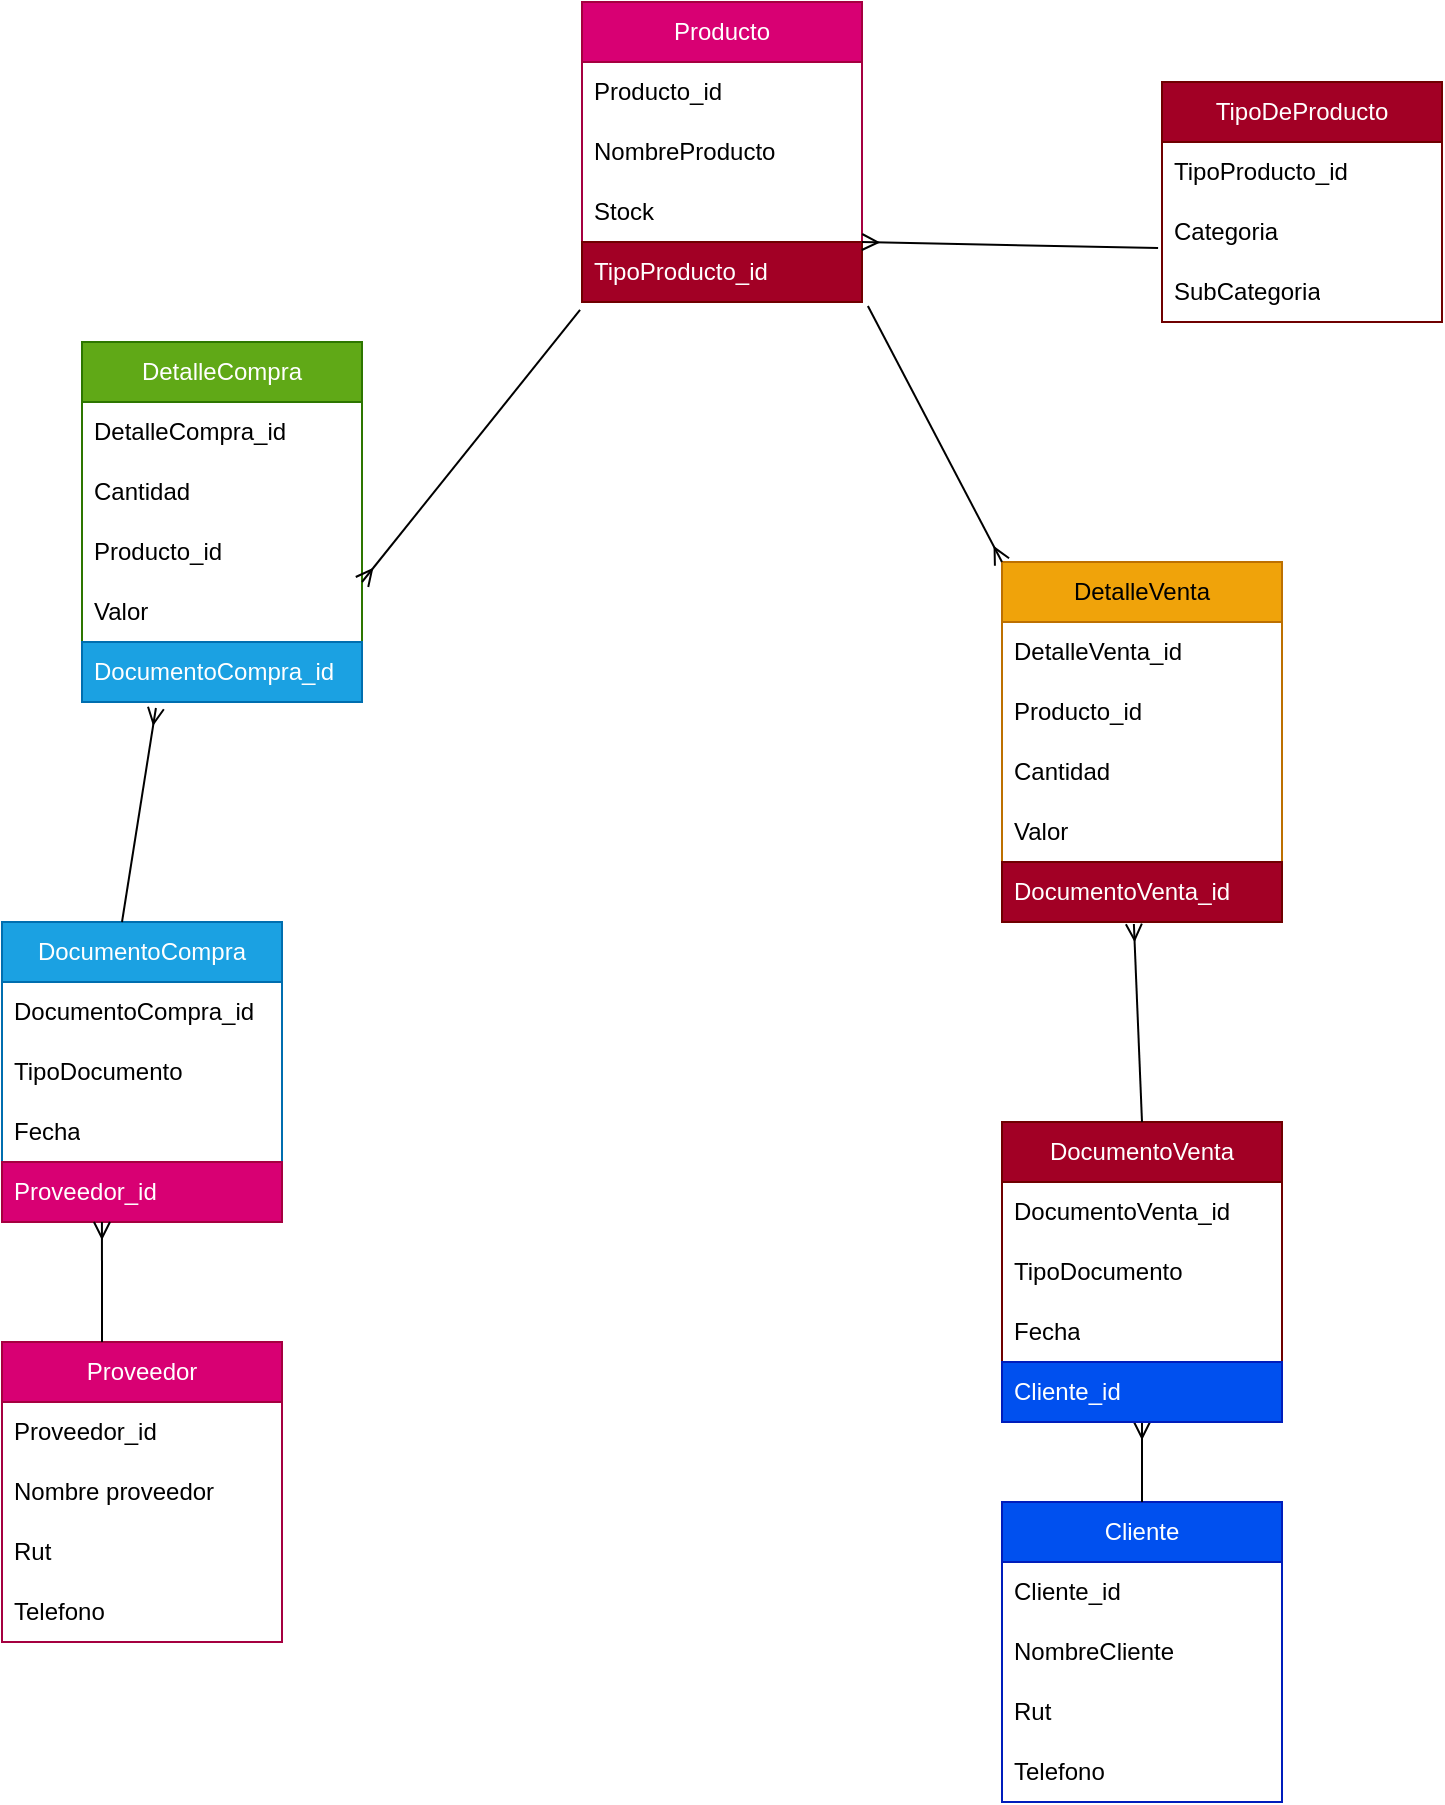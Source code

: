 <mxfile version="20.5.3" type="device"><diagram id="zVhs5ca8blYgeIDoW-gW" name="Página-1"><mxGraphModel dx="868" dy="425" grid="1" gridSize="10" guides="1" tooltips="1" connect="1" arrows="1" fold="1" page="1" pageScale="1" pageWidth="827" pageHeight="1169" math="0" shadow="0"><root><mxCell id="0"/><mxCell id="1" parent="0"/><mxCell id="OWH2gySz48yETopRPIiV-1" value="Proveedor" style="swimlane;fontStyle=0;childLayout=stackLayout;horizontal=1;startSize=30;horizontalStack=0;resizeParent=1;resizeParentMax=0;resizeLast=0;collapsible=1;marginBottom=0;whiteSpace=wrap;html=1;fillColor=#d80073;fontColor=#ffffff;strokeColor=#A50040;" parent="1" vertex="1"><mxGeometry x="60" y="720" width="140" height="150" as="geometry"/></mxCell><mxCell id="OWH2gySz48yETopRPIiV-2" value="Proveedor_id" style="text;strokeColor=none;fillColor=none;align=left;verticalAlign=middle;spacingLeft=4;spacingRight=4;overflow=hidden;points=[[0,0.5],[1,0.5]];portConstraint=eastwest;rotatable=0;whiteSpace=wrap;html=1;" parent="OWH2gySz48yETopRPIiV-1" vertex="1"><mxGeometry y="30" width="140" height="30" as="geometry"/></mxCell><mxCell id="OWH2gySz48yETopRPIiV-3" value="Nombre proveedor" style="text;strokeColor=none;fillColor=none;align=left;verticalAlign=middle;spacingLeft=4;spacingRight=4;overflow=hidden;points=[[0,0.5],[1,0.5]];portConstraint=eastwest;rotatable=0;whiteSpace=wrap;html=1;" parent="OWH2gySz48yETopRPIiV-1" vertex="1"><mxGeometry y="60" width="140" height="30" as="geometry"/></mxCell><mxCell id="OWH2gySz48yETopRPIiV-4" value="Rut" style="text;strokeColor=none;fillColor=none;align=left;verticalAlign=middle;spacingLeft=4;spacingRight=4;overflow=hidden;points=[[0,0.5],[1,0.5]];portConstraint=eastwest;rotatable=0;whiteSpace=wrap;html=1;" parent="OWH2gySz48yETopRPIiV-1" vertex="1"><mxGeometry y="90" width="140" height="30" as="geometry"/></mxCell><mxCell id="OWH2gySz48yETopRPIiV-46" value="Telefono" style="text;strokeColor=none;fillColor=none;align=left;verticalAlign=middle;spacingLeft=4;spacingRight=4;overflow=hidden;points=[[0,0.5],[1,0.5]];portConstraint=eastwest;rotatable=0;whiteSpace=wrap;html=1;" parent="OWH2gySz48yETopRPIiV-1" vertex="1"><mxGeometry y="120" width="140" height="30" as="geometry"/></mxCell><mxCell id="OWH2gySz48yETopRPIiV-5" value="Producto" style="swimlane;fontStyle=0;childLayout=stackLayout;horizontal=1;startSize=30;horizontalStack=0;resizeParent=1;resizeParentMax=0;resizeLast=0;collapsible=1;marginBottom=0;whiteSpace=wrap;html=1;fillColor=#d80073;fontColor=#ffffff;strokeColor=#A50040;" parent="1" vertex="1"><mxGeometry x="350" y="50" width="140" height="150" as="geometry"/></mxCell><mxCell id="OWH2gySz48yETopRPIiV-6" value="Producto_id" style="text;strokeColor=none;fillColor=none;align=left;verticalAlign=middle;spacingLeft=4;spacingRight=4;overflow=hidden;points=[[0,0.5],[1,0.5]];portConstraint=eastwest;rotatable=0;whiteSpace=wrap;html=1;" parent="OWH2gySz48yETopRPIiV-5" vertex="1"><mxGeometry y="30" width="140" height="30" as="geometry"/></mxCell><mxCell id="OWH2gySz48yETopRPIiV-7" value="NombreProducto" style="text;strokeColor=none;fillColor=none;align=left;verticalAlign=middle;spacingLeft=4;spacingRight=4;overflow=hidden;points=[[0,0.5],[1,0.5]];portConstraint=eastwest;rotatable=0;whiteSpace=wrap;html=1;" parent="OWH2gySz48yETopRPIiV-5" vertex="1"><mxGeometry y="60" width="140" height="30" as="geometry"/></mxCell><mxCell id="OWH2gySz48yETopRPIiV-26" value="Stock" style="text;strokeColor=none;fillColor=none;align=left;verticalAlign=middle;spacingLeft=4;spacingRight=4;overflow=hidden;points=[[0,0.5],[1,0.5]];portConstraint=eastwest;rotatable=0;whiteSpace=wrap;html=1;" parent="OWH2gySz48yETopRPIiV-5" vertex="1"><mxGeometry y="90" width="140" height="30" as="geometry"/></mxCell><mxCell id="OWH2gySz48yETopRPIiV-27" value="TipoProducto_id" style="text;strokeColor=#6F0000;fillColor=#a20025;align=left;verticalAlign=middle;spacingLeft=4;spacingRight=4;overflow=hidden;points=[[0,0.5],[1,0.5]];portConstraint=eastwest;rotatable=0;whiteSpace=wrap;html=1;fontColor=#ffffff;" parent="OWH2gySz48yETopRPIiV-5" vertex="1"><mxGeometry y="120" width="140" height="30" as="geometry"/></mxCell><mxCell id="OWH2gySz48yETopRPIiV-9" value="TipoDeProducto" style="swimlane;fontStyle=0;childLayout=stackLayout;horizontal=1;startSize=30;horizontalStack=0;resizeParent=1;resizeParentMax=0;resizeLast=0;collapsible=1;marginBottom=0;whiteSpace=wrap;html=1;fillColor=#a20025;fontColor=#ffffff;strokeColor=#6F0000;" parent="1" vertex="1"><mxGeometry x="640" y="90" width="140" height="120" as="geometry"/></mxCell><mxCell id="OWH2gySz48yETopRPIiV-10" value="TipoProducto_id" style="text;strokeColor=none;fillColor=none;align=left;verticalAlign=middle;spacingLeft=4;spacingRight=4;overflow=hidden;points=[[0,0.5],[1,0.5]];portConstraint=eastwest;rotatable=0;whiteSpace=wrap;html=1;" parent="OWH2gySz48yETopRPIiV-9" vertex="1"><mxGeometry y="30" width="140" height="30" as="geometry"/></mxCell><mxCell id="OWH2gySz48yETopRPIiV-11" value="Categoria" style="text;strokeColor=none;fillColor=none;align=left;verticalAlign=middle;spacingLeft=4;spacingRight=4;overflow=hidden;points=[[0,0.5],[1,0.5]];portConstraint=eastwest;rotatable=0;whiteSpace=wrap;html=1;" parent="OWH2gySz48yETopRPIiV-9" vertex="1"><mxGeometry y="60" width="140" height="30" as="geometry"/></mxCell><mxCell id="OWH2gySz48yETopRPIiV-12" value="SubCategoria" style="text;strokeColor=none;fillColor=none;align=left;verticalAlign=middle;spacingLeft=4;spacingRight=4;overflow=hidden;points=[[0,0.5],[1,0.5]];portConstraint=eastwest;rotatable=0;whiteSpace=wrap;html=1;" parent="OWH2gySz48yETopRPIiV-9" vertex="1"><mxGeometry y="90" width="140" height="30" as="geometry"/></mxCell><mxCell id="OWH2gySz48yETopRPIiV-13" value="Cliente" style="swimlane;fontStyle=0;childLayout=stackLayout;horizontal=1;startSize=30;horizontalStack=0;resizeParent=1;resizeParentMax=0;resizeLast=0;collapsible=1;marginBottom=0;whiteSpace=wrap;html=1;fillColor=#0050ef;fontColor=#ffffff;strokeColor=#001DBC;" parent="1" vertex="1"><mxGeometry x="560" y="800" width="140" height="150" as="geometry"/></mxCell><mxCell id="OWH2gySz48yETopRPIiV-14" value="Cliente_id" style="text;strokeColor=none;fillColor=none;align=left;verticalAlign=middle;spacingLeft=4;spacingRight=4;overflow=hidden;points=[[0,0.5],[1,0.5]];portConstraint=eastwest;rotatable=0;whiteSpace=wrap;html=1;" parent="OWH2gySz48yETopRPIiV-13" vertex="1"><mxGeometry y="30" width="140" height="30" as="geometry"/></mxCell><mxCell id="OWH2gySz48yETopRPIiV-15" value="NombreCliente" style="text;strokeColor=none;fillColor=none;align=left;verticalAlign=middle;spacingLeft=4;spacingRight=4;overflow=hidden;points=[[0,0.5],[1,0.5]];portConstraint=eastwest;rotatable=0;whiteSpace=wrap;html=1;" parent="OWH2gySz48yETopRPIiV-13" vertex="1"><mxGeometry y="60" width="140" height="30" as="geometry"/></mxCell><mxCell id="OWH2gySz48yETopRPIiV-16" value="Rut" style="text;strokeColor=none;fillColor=none;align=left;verticalAlign=middle;spacingLeft=4;spacingRight=4;overflow=hidden;points=[[0,0.5],[1,0.5]];portConstraint=eastwest;rotatable=0;whiteSpace=wrap;html=1;" parent="OWH2gySz48yETopRPIiV-13" vertex="1"><mxGeometry y="90" width="140" height="30" as="geometry"/></mxCell><mxCell id="OWH2gySz48yETopRPIiV-74" value="Telefono" style="text;strokeColor=none;fillColor=none;align=left;verticalAlign=middle;spacingLeft=4;spacingRight=4;overflow=hidden;points=[[0,0.5],[1,0.5]];portConstraint=eastwest;rotatable=0;whiteSpace=wrap;html=1;" parent="OWH2gySz48yETopRPIiV-13" vertex="1"><mxGeometry y="120" width="140" height="30" as="geometry"/></mxCell><mxCell id="OWH2gySz48yETopRPIiV-17" value="DetalleVenta" style="swimlane;fontStyle=0;childLayout=stackLayout;horizontal=1;startSize=30;horizontalStack=0;resizeParent=1;resizeParentMax=0;resizeLast=0;collapsible=1;marginBottom=0;whiteSpace=wrap;html=1;fillColor=#f0a30a;fontColor=#000000;strokeColor=#BD7000;" parent="1" vertex="1"><mxGeometry x="560" y="330" width="140" height="180" as="geometry"/></mxCell><mxCell id="OWH2gySz48yETopRPIiV-18" value="DetalleVenta_id" style="text;strokeColor=none;fillColor=none;align=left;verticalAlign=middle;spacingLeft=4;spacingRight=4;overflow=hidden;points=[[0,0.5],[1,0.5]];portConstraint=eastwest;rotatable=0;whiteSpace=wrap;html=1;" parent="OWH2gySz48yETopRPIiV-17" vertex="1"><mxGeometry y="30" width="140" height="30" as="geometry"/></mxCell><mxCell id="OWH2gySz48yETopRPIiV-43" value="Producto_id" style="text;strokeColor=none;fillColor=none;align=left;verticalAlign=middle;spacingLeft=4;spacingRight=4;overflow=hidden;points=[[0,0.5],[1,0.5]];portConstraint=eastwest;rotatable=0;whiteSpace=wrap;html=1;" parent="OWH2gySz48yETopRPIiV-17" vertex="1"><mxGeometry y="60" width="140" height="30" as="geometry"/></mxCell><mxCell id="OWH2gySz48yETopRPIiV-47" value="Cantidad" style="text;strokeColor=none;fillColor=none;align=left;verticalAlign=middle;spacingLeft=4;spacingRight=4;overflow=hidden;points=[[0,0.5],[1,0.5]];portConstraint=eastwest;rotatable=0;whiteSpace=wrap;html=1;" parent="OWH2gySz48yETopRPIiV-17" vertex="1"><mxGeometry y="90" width="140" height="30" as="geometry"/></mxCell><mxCell id="OWH2gySz48yETopRPIiV-69" value="Valor" style="text;strokeColor=none;fillColor=none;align=left;verticalAlign=middle;spacingLeft=4;spacingRight=4;overflow=hidden;points=[[0,0.5],[1,0.5]];portConstraint=eastwest;rotatable=0;whiteSpace=wrap;html=1;" parent="OWH2gySz48yETopRPIiV-17" vertex="1"><mxGeometry y="120" width="140" height="30" as="geometry"/></mxCell><mxCell id="OWH2gySz48yETopRPIiV-56" value="DocumentoVenta_id" style="text;strokeColor=#6F0000;fillColor=#a20025;align=left;verticalAlign=middle;spacingLeft=4;spacingRight=4;overflow=hidden;points=[[0,0.5],[1,0.5]];portConstraint=eastwest;rotatable=0;whiteSpace=wrap;html=1;fontColor=#ffffff;" parent="OWH2gySz48yETopRPIiV-17" vertex="1"><mxGeometry y="150" width="140" height="30" as="geometry"/></mxCell><mxCell id="OWH2gySz48yETopRPIiV-21" value="DetalleCompra" style="swimlane;fontStyle=0;childLayout=stackLayout;horizontal=1;startSize=30;horizontalStack=0;resizeParent=1;resizeParentMax=0;resizeLast=0;collapsible=1;marginBottom=0;whiteSpace=wrap;html=1;fillColor=#60a917;fontColor=#ffffff;strokeColor=#2D7600;" parent="1" vertex="1"><mxGeometry x="100" y="220" width="140" height="180" as="geometry"/></mxCell><mxCell id="OWH2gySz48yETopRPIiV-22" value="DetalleCompra_id" style="text;strokeColor=none;fillColor=none;align=left;verticalAlign=middle;spacingLeft=4;spacingRight=4;overflow=hidden;points=[[0,0.5],[1,0.5]];portConstraint=eastwest;rotatable=0;whiteSpace=wrap;html=1;" parent="OWH2gySz48yETopRPIiV-21" vertex="1"><mxGeometry y="30" width="140" height="30" as="geometry"/></mxCell><mxCell id="OWH2gySz48yETopRPIiV-30" value="Cantidad" style="text;strokeColor=none;fillColor=none;align=left;verticalAlign=middle;spacingLeft=4;spacingRight=4;overflow=hidden;points=[[0,0.5],[1,0.5]];portConstraint=eastwest;rotatable=0;whiteSpace=wrap;html=1;" parent="OWH2gySz48yETopRPIiV-21" vertex="1"><mxGeometry y="60" width="140" height="30" as="geometry"/></mxCell><mxCell id="OWH2gySz48yETopRPIiV-35" value="Producto_id" style="text;strokeColor=none;fillColor=none;align=left;verticalAlign=middle;spacingLeft=4;spacingRight=4;overflow=hidden;points=[[0,0.5],[1,0.5]];portConstraint=eastwest;rotatable=0;whiteSpace=wrap;html=1;" parent="OWH2gySz48yETopRPIiV-21" vertex="1"><mxGeometry y="90" width="140" height="30" as="geometry"/></mxCell><mxCell id="OWH2gySz48yETopRPIiV-67" value="Valor" style="text;strokeColor=none;fillColor=none;align=left;verticalAlign=middle;spacingLeft=4;spacingRight=4;overflow=hidden;points=[[0,0.5],[1,0.5]];portConstraint=eastwest;rotatable=0;whiteSpace=wrap;html=1;" parent="OWH2gySz48yETopRPIiV-21" vertex="1"><mxGeometry y="120" width="140" height="30" as="geometry"/></mxCell><mxCell id="OWH2gySz48yETopRPIiV-49" value="DocumentoCompra_id" style="text;strokeColor=#006EAF;fillColor=#1ba1e2;align=left;verticalAlign=middle;spacingLeft=4;spacingRight=4;overflow=hidden;points=[[0,0.5],[1,0.5]];portConstraint=eastwest;rotatable=0;whiteSpace=wrap;html=1;fontColor=#ffffff;" parent="OWH2gySz48yETopRPIiV-21" vertex="1"><mxGeometry y="150" width="140" height="30" as="geometry"/></mxCell><mxCell id="OWH2gySz48yETopRPIiV-28" value="" style="endArrow=none;html=1;rounded=0;entryX=-0.014;entryY=0.767;entryDx=0;entryDy=0;entryPerimeter=0;startArrow=ERmany;startFill=0;" parent="1" target="OWH2gySz48yETopRPIiV-11" edge="1"><mxGeometry width="50" height="50" relative="1" as="geometry"><mxPoint x="490" y="170" as="sourcePoint"/><mxPoint x="540" y="120" as="targetPoint"/></mxGeometry></mxCell><mxCell id="OWH2gySz48yETopRPIiV-37" value="" style="endArrow=none;html=1;rounded=0;entryX=-0.007;entryY=1.133;entryDx=0;entryDy=0;entryPerimeter=0;startArrow=ERmany;startFill=0;" parent="1" target="OWH2gySz48yETopRPIiV-27" edge="1"><mxGeometry width="50" height="50" relative="1" as="geometry"><mxPoint x="240" y="340" as="sourcePoint"/><mxPoint x="350" y="289.01" as="targetPoint"/></mxGeometry></mxCell><mxCell id="OWH2gySz48yETopRPIiV-44" value="" style="endArrow=ERmany;html=1;rounded=0;exitX=1.021;exitY=1.067;exitDx=0;exitDy=0;exitPerimeter=0;entryX=0;entryY=0;entryDx=0;entryDy=0;endFill=0;" parent="1" source="OWH2gySz48yETopRPIiV-27" target="OWH2gySz48yETopRPIiV-17" edge="1"><mxGeometry width="50" height="50" relative="1" as="geometry"><mxPoint x="487.06" y="290.99" as="sourcePoint"/><mxPoint x="540" y="290" as="targetPoint"/></mxGeometry></mxCell><mxCell id="OWH2gySz48yETopRPIiV-45" value="" style="endArrow=ERmany;html=1;rounded=0;entryX=0.5;entryY=1;entryDx=0;entryDy=0;endFill=0;exitX=0.5;exitY=0;exitDx=0;exitDy=0;entryPerimeter=0;" parent="1" source="OWH2gySz48yETopRPIiV-13" target="OWH2gySz48yETopRPIiV-54" edge="1"><mxGeometry width="50" height="50" relative="1" as="geometry"><mxPoint x="430" y="500" as="sourcePoint"/><mxPoint x="480" y="450" as="targetPoint"/></mxGeometry></mxCell><mxCell id="OWH2gySz48yETopRPIiV-50" value="DocumentoVenta" style="swimlane;fontStyle=0;childLayout=stackLayout;horizontal=1;startSize=30;horizontalStack=0;resizeParent=1;resizeParentMax=0;resizeLast=0;collapsible=1;marginBottom=0;whiteSpace=wrap;html=1;fillColor=#a20025;fontColor=#ffffff;strokeColor=#6F0000;" parent="1" vertex="1"><mxGeometry x="560" y="610" width="140" height="150" as="geometry"/></mxCell><mxCell id="OWH2gySz48yETopRPIiV-51" value="DocumentoVenta_id" style="text;strokeColor=none;fillColor=none;align=left;verticalAlign=middle;spacingLeft=4;spacingRight=4;overflow=hidden;points=[[0,0.5],[1,0.5]];portConstraint=eastwest;rotatable=0;whiteSpace=wrap;html=1;" parent="OWH2gySz48yETopRPIiV-50" vertex="1"><mxGeometry y="30" width="140" height="30" as="geometry"/></mxCell><mxCell id="OWH2gySz48yETopRPIiV-52" value="TipoDocumento" style="text;strokeColor=none;fillColor=none;align=left;verticalAlign=middle;spacingLeft=4;spacingRight=4;overflow=hidden;points=[[0,0.5],[1,0.5]];portConstraint=eastwest;rotatable=0;whiteSpace=wrap;html=1;" parent="OWH2gySz48yETopRPIiV-50" vertex="1"><mxGeometry y="60" width="140" height="30" as="geometry"/></mxCell><mxCell id="OWH2gySz48yETopRPIiV-53" value="Fecha" style="text;strokeColor=none;fillColor=none;align=left;verticalAlign=middle;spacingLeft=4;spacingRight=4;overflow=hidden;points=[[0,0.5],[1,0.5]];portConstraint=eastwest;rotatable=0;whiteSpace=wrap;html=1;" parent="OWH2gySz48yETopRPIiV-50" vertex="1"><mxGeometry y="90" width="140" height="30" as="geometry"/></mxCell><mxCell id="OWH2gySz48yETopRPIiV-54" value="Cliente_id" style="text;strokeColor=#001DBC;fillColor=#0050ef;align=left;verticalAlign=middle;spacingLeft=4;spacingRight=4;overflow=hidden;points=[[0,0.5],[1,0.5]];portConstraint=eastwest;rotatable=0;whiteSpace=wrap;html=1;fontColor=#ffffff;" parent="OWH2gySz48yETopRPIiV-50" vertex="1"><mxGeometry y="120" width="140" height="30" as="geometry"/></mxCell><mxCell id="OWH2gySz48yETopRPIiV-57" value="" style="endArrow=ERmany;html=1;rounded=0;exitX=0.5;exitY=0;exitDx=0;exitDy=0;endFill=0;entryX=0.471;entryY=1.033;entryDx=0;entryDy=0;entryPerimeter=0;" parent="1" source="OWH2gySz48yETopRPIiV-50" target="OWH2gySz48yETopRPIiV-56" edge="1"><mxGeometry width="50" height="50" relative="1" as="geometry"><mxPoint x="610" y="530" as="sourcePoint"/><mxPoint x="627.06" y="540.99" as="targetPoint"/></mxGeometry></mxCell><mxCell id="OWH2gySz48yETopRPIiV-58" value="DocumentoCompra" style="swimlane;fontStyle=0;childLayout=stackLayout;horizontal=1;startSize=30;horizontalStack=0;resizeParent=1;resizeParentMax=0;resizeLast=0;collapsible=1;marginBottom=0;whiteSpace=wrap;html=1;fillColor=#1ba1e2;strokeColor=#006EAF;fontColor=#ffffff;" parent="1" vertex="1"><mxGeometry x="60" y="510" width="140" height="150" as="geometry"/></mxCell><mxCell id="OWH2gySz48yETopRPIiV-59" value="DocumentoCompra_id" style="text;strokeColor=none;fillColor=none;align=left;verticalAlign=middle;spacingLeft=4;spacingRight=4;overflow=hidden;points=[[0,0.5],[1,0.5]];portConstraint=eastwest;rotatable=0;whiteSpace=wrap;html=1;" parent="OWH2gySz48yETopRPIiV-58" vertex="1"><mxGeometry y="30" width="140" height="30" as="geometry"/></mxCell><mxCell id="OWH2gySz48yETopRPIiV-60" value="TipoDocumento" style="text;strokeColor=none;fillColor=none;align=left;verticalAlign=middle;spacingLeft=4;spacingRight=4;overflow=hidden;points=[[0,0.5],[1,0.5]];portConstraint=eastwest;rotatable=0;whiteSpace=wrap;html=1;" parent="OWH2gySz48yETopRPIiV-58" vertex="1"><mxGeometry y="60" width="140" height="30" as="geometry"/></mxCell><mxCell id="OWH2gySz48yETopRPIiV-61" value="Fecha" style="text;strokeColor=none;fillColor=none;align=left;verticalAlign=middle;spacingLeft=4;spacingRight=4;overflow=hidden;points=[[0,0.5],[1,0.5]];portConstraint=eastwest;rotatable=0;whiteSpace=wrap;html=1;" parent="OWH2gySz48yETopRPIiV-58" vertex="1"><mxGeometry y="90" width="140" height="30" as="geometry"/></mxCell><mxCell id="OWH2gySz48yETopRPIiV-62" value="Proveedor_id" style="text;strokeColor=#A50040;fillColor=#d80073;align=left;verticalAlign=middle;spacingLeft=4;spacingRight=4;overflow=hidden;points=[[0,0.5],[1,0.5]];portConstraint=eastwest;rotatable=0;whiteSpace=wrap;html=1;fontColor=#ffffff;" parent="OWH2gySz48yETopRPIiV-58" vertex="1"><mxGeometry y="120" width="140" height="30" as="geometry"/></mxCell><mxCell id="OWH2gySz48yETopRPIiV-63" value="" style="endArrow=ERmany;html=1;rounded=0;endFill=0;entryX=0.264;entryY=1.1;entryDx=0;entryDy=0;entryPerimeter=0;" parent="1" target="OWH2gySz48yETopRPIiV-49" edge="1"><mxGeometry width="50" height="50" relative="1" as="geometry"><mxPoint x="120" y="510" as="sourcePoint"/><mxPoint x="140" y="430" as="targetPoint"/></mxGeometry></mxCell><mxCell id="OWH2gySz48yETopRPIiV-64" value="" style="endArrow=ERmany;html=1;rounded=0;entryX=0.357;entryY=1;entryDx=0;entryDy=0;entryPerimeter=0;endFill=0;" parent="1" target="OWH2gySz48yETopRPIiV-62" edge="1"><mxGeometry width="50" height="50" relative="1" as="geometry"><mxPoint x="110" y="720" as="sourcePoint"/><mxPoint x="160" y="670" as="targetPoint"/></mxGeometry></mxCell></root></mxGraphModel></diagram></mxfile>